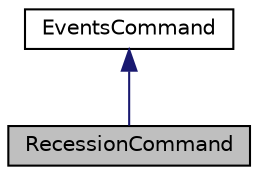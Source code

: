 digraph "RecessionCommand"
{
 // LATEX_PDF_SIZE
  edge [fontname="Helvetica",fontsize="10",labelfontname="Helvetica",labelfontsize="10"];
  node [fontname="Helvetica",fontsize="10",shape=record];
  Node1 [label="RecessionCommand",height=0.2,width=0.4,color="black", fillcolor="grey75", style="filled", fontcolor="black",tooltip="Command class for handling recession events within the city."];
  Node2 -> Node1 [dir="back",color="midnightblue",fontsize="10",style="solid"];
  Node2 [label="EventsCommand",height=0.2,width=0.4,color="black", fillcolor="white", style="filled",URL="$classEventsCommand.html",tooltip="Interface for handling city event commands."];
}
